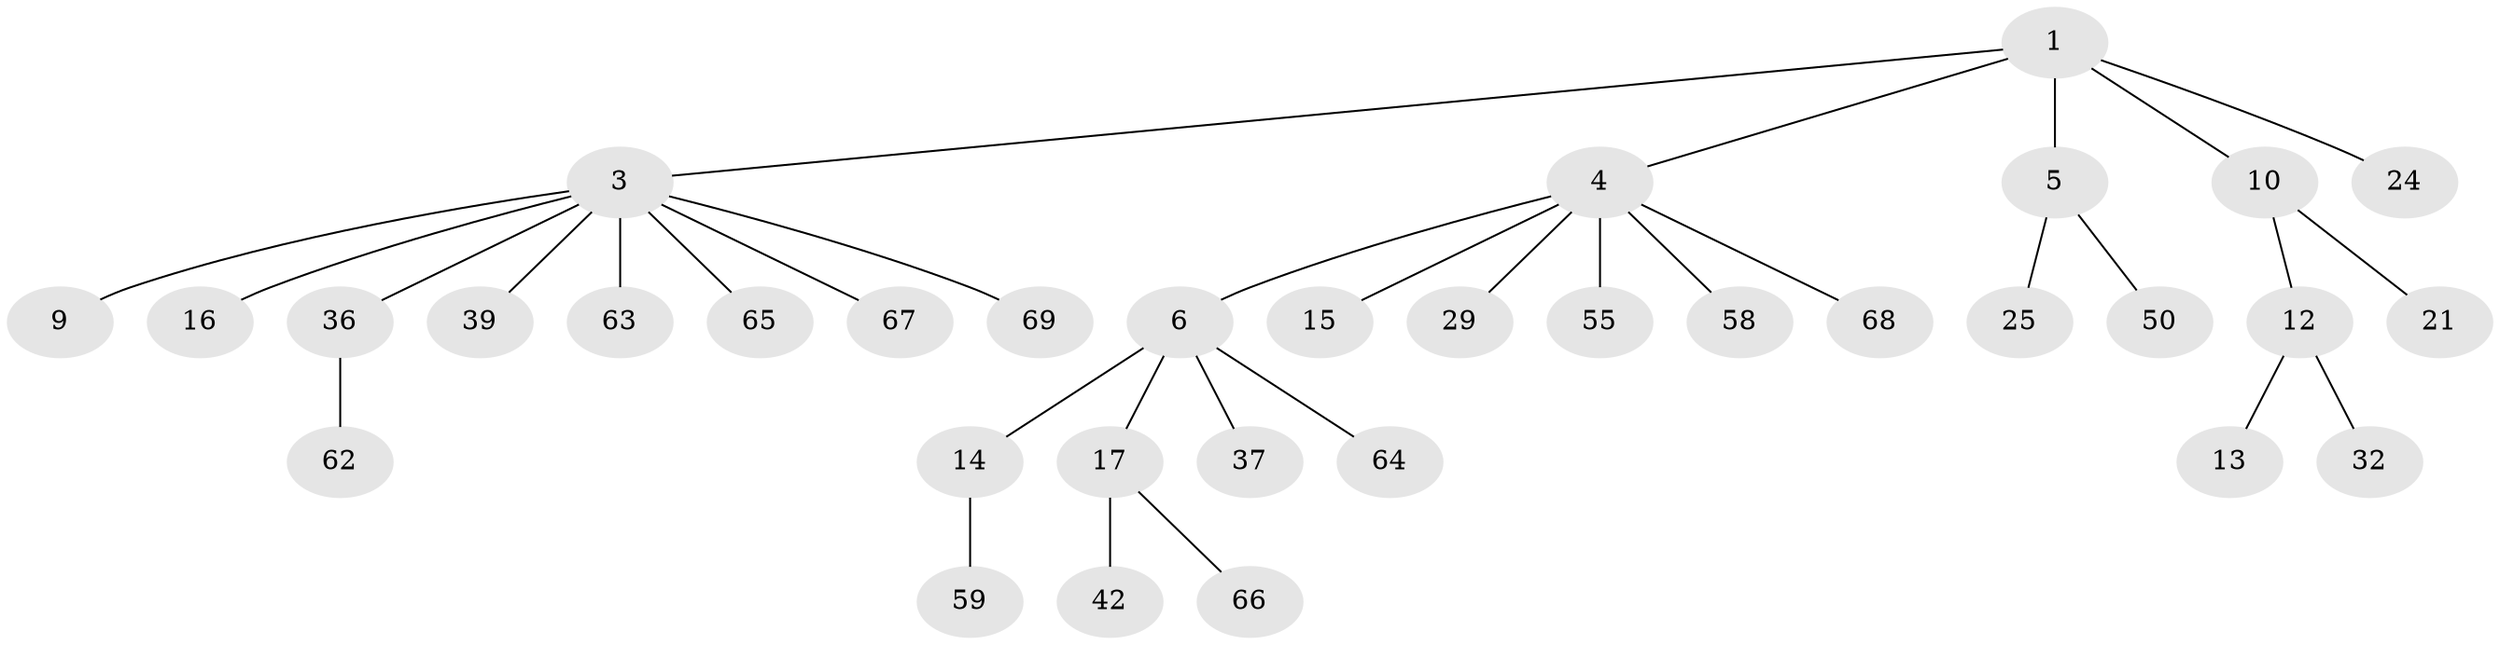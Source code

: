 // original degree distribution, {4: 0.057971014492753624, 3: 0.17391304347826086, 8: 0.014492753623188406, 5: 0.028985507246376812, 2: 0.2318840579710145, 1: 0.4927536231884058}
// Generated by graph-tools (version 1.1) at 2025/15/03/09/25 04:15:37]
// undirected, 34 vertices, 33 edges
graph export_dot {
graph [start="1"]
  node [color=gray90,style=filled];
  1 [super="+2"];
  3 [super="+56+8"];
  4 [super="+33+7+47+20"];
  5;
  6 [super="+11"];
  9 [super="+57"];
  10 [super="+41+27"];
  12;
  13 [super="+54"];
  14 [super="+34"];
  15 [super="+31+18"];
  16;
  17 [super="+22+23"];
  21;
  24 [super="+38"];
  25;
  29;
  32 [super="+43"];
  36 [super="+53"];
  37;
  39 [super="+52"];
  42 [super="+60+61"];
  50;
  55;
  58;
  59;
  62;
  63;
  64;
  65;
  66;
  67;
  68;
  69;
  1 -- 4;
  1 -- 5;
  1 -- 10;
  1 -- 24;
  1 -- 3;
  3 -- 9;
  3 -- 69;
  3 -- 63;
  3 -- 16;
  3 -- 65;
  3 -- 67;
  3 -- 36;
  3 -- 39;
  4 -- 6;
  4 -- 15;
  4 -- 68;
  4 -- 29;
  4 -- 58;
  4 -- 55;
  5 -- 25;
  5 -- 50;
  6 -- 14;
  6 -- 17;
  6 -- 64;
  6 -- 37;
  10 -- 12;
  10 -- 21;
  12 -- 13;
  12 -- 32;
  14 -- 59;
  17 -- 66;
  17 -- 42;
  36 -- 62;
}
